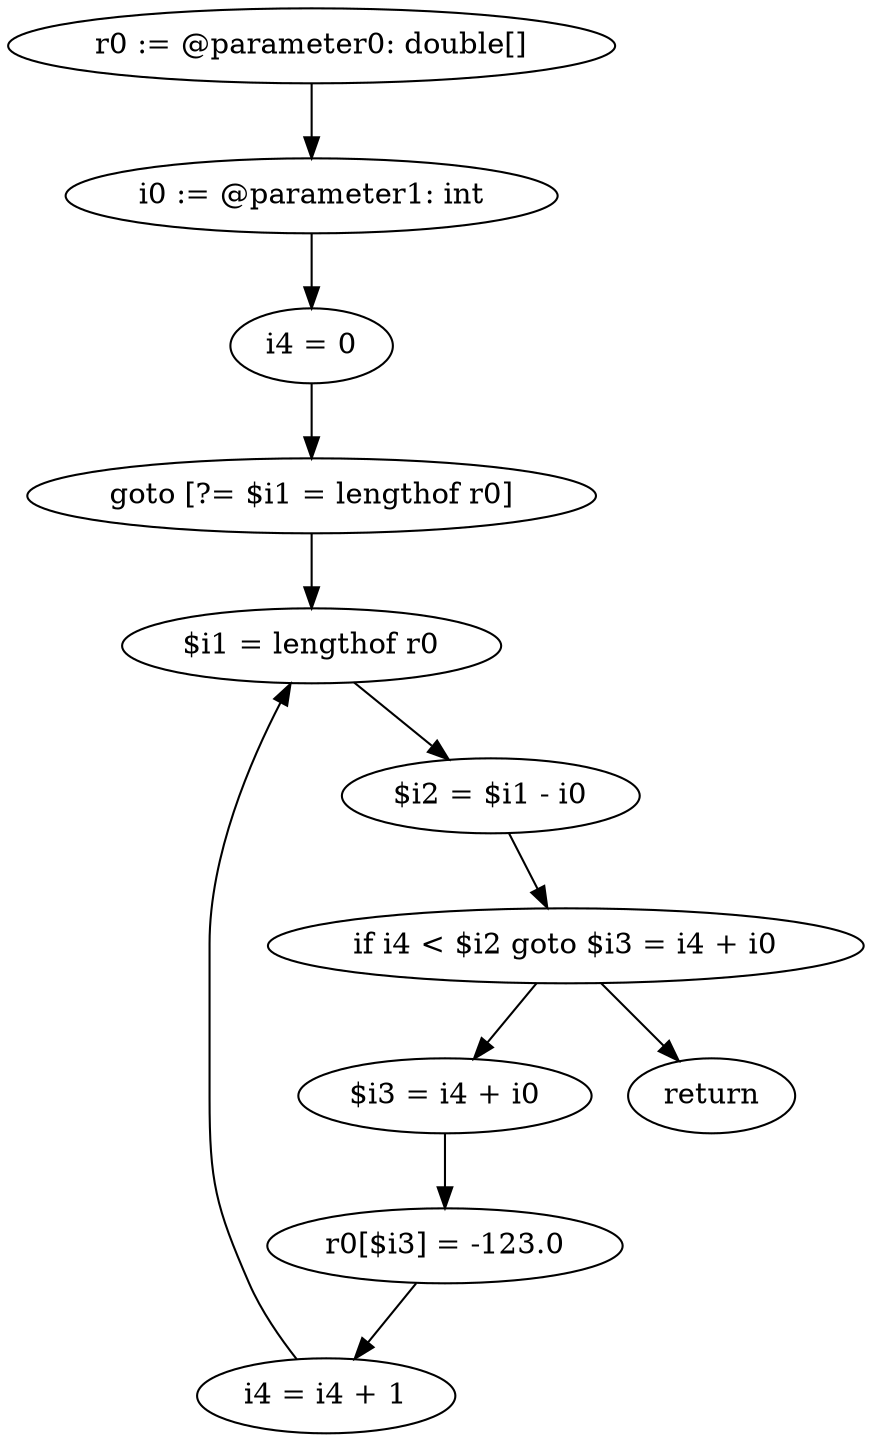 digraph "unitGraph" {
    "r0 := @parameter0: double[]"
    "i0 := @parameter1: int"
    "i4 = 0"
    "goto [?= $i1 = lengthof r0]"
    "$i3 = i4 + i0"
    "r0[$i3] = -123.0"
    "i4 = i4 + 1"
    "$i1 = lengthof r0"
    "$i2 = $i1 - i0"
    "if i4 < $i2 goto $i3 = i4 + i0"
    "return"
    "r0 := @parameter0: double[]"->"i0 := @parameter1: int";
    "i0 := @parameter1: int"->"i4 = 0";
    "i4 = 0"->"goto [?= $i1 = lengthof r0]";
    "goto [?= $i1 = lengthof r0]"->"$i1 = lengthof r0";
    "$i3 = i4 + i0"->"r0[$i3] = -123.0";
    "r0[$i3] = -123.0"->"i4 = i4 + 1";
    "i4 = i4 + 1"->"$i1 = lengthof r0";
    "$i1 = lengthof r0"->"$i2 = $i1 - i0";
    "$i2 = $i1 - i0"->"if i4 < $i2 goto $i3 = i4 + i0";
    "if i4 < $i2 goto $i3 = i4 + i0"->"return";
    "if i4 < $i2 goto $i3 = i4 + i0"->"$i3 = i4 + i0";
}
